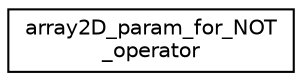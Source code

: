 digraph "Graphical Class Hierarchy"
{
  edge [fontname="Helvetica",fontsize="10",labelfontname="Helvetica",labelfontsize="10"];
  node [fontname="Helvetica",fontsize="10",shape=record];
  rankdir="LR";
  Node0 [label="array2D_param_for_NOT\l_operator",height=0.2,width=0.4,color="black", fillcolor="white", style="filled",URL="$structarray2D__param__for__NOT__operator.html"];
}

